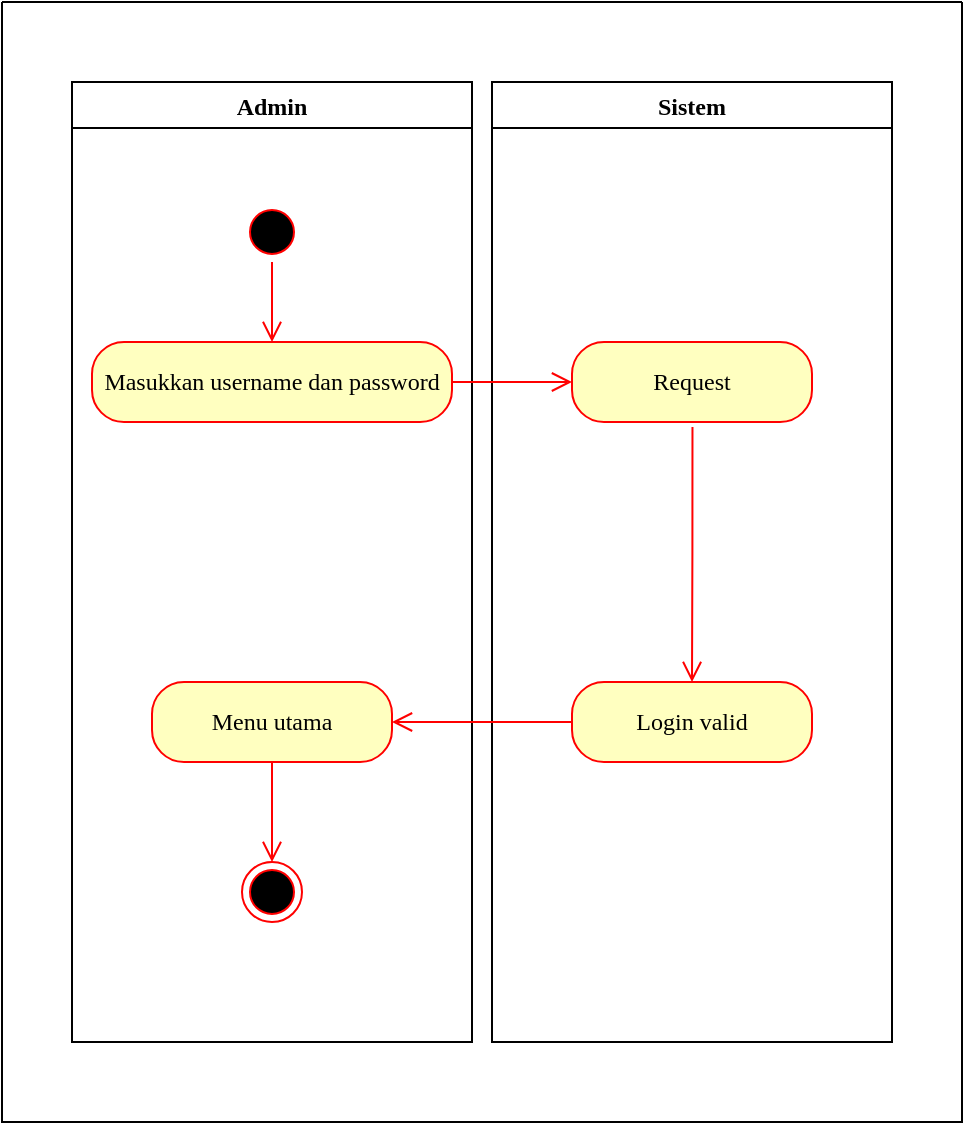 <mxfile version="21.5.0" type="device">
  <diagram name="Page-1" id="XuuJ66pzWQr4j9n6NeiV">
    <mxGraphModel dx="1035" dy="502" grid="1" gridSize="10" guides="1" tooltips="1" connect="1" arrows="1" fold="1" page="1" pageScale="1" pageWidth="850" pageHeight="1100" math="0" shadow="0">
      <root>
        <mxCell id="0" />
        <mxCell id="1" parent="0" />
        <mxCell id="L4RcYCfi88YBmDAWvRmE-1" value="" style="swimlane;startSize=0;" vertex="1" parent="1">
          <mxGeometry x="120" y="120" width="480" height="560" as="geometry" />
        </mxCell>
        <mxCell id="L4RcYCfi88YBmDAWvRmE-2" value="Admin" style="swimlane;fontFamily=Times New Roman;" vertex="1" parent="L4RcYCfi88YBmDAWvRmE-1">
          <mxGeometry x="35" y="40" width="200" height="480" as="geometry" />
        </mxCell>
        <mxCell id="L4RcYCfi88YBmDAWvRmE-3" value="" style="ellipse;html=1;shape=startState;fillColor=#000000;strokeColor=#ff0000;fontFamily=Times New Roman;" vertex="1" parent="L4RcYCfi88YBmDAWvRmE-2">
          <mxGeometry x="85" y="60" width="30" height="30" as="geometry" />
        </mxCell>
        <mxCell id="L4RcYCfi88YBmDAWvRmE-4" value="" style="edgeStyle=orthogonalEdgeStyle;html=1;verticalAlign=bottom;endArrow=open;endSize=8;strokeColor=#ff0000;rounded=0;fontFamily=Times New Roman;" edge="1" parent="L4RcYCfi88YBmDAWvRmE-2" source="L4RcYCfi88YBmDAWvRmE-3">
          <mxGeometry relative="1" as="geometry">
            <mxPoint x="100" y="130" as="targetPoint" />
          </mxGeometry>
        </mxCell>
        <mxCell id="L4RcYCfi88YBmDAWvRmE-5" value="Masukkan username dan password" style="rounded=1;whiteSpace=wrap;html=1;arcSize=40;fontColor=#000000;fillColor=#ffffc0;strokeColor=#ff0000;fontFamily=Times New Roman;" vertex="1" parent="L4RcYCfi88YBmDAWvRmE-2">
          <mxGeometry x="10" y="130" width="180" height="40" as="geometry" />
        </mxCell>
        <mxCell id="L4RcYCfi88YBmDAWvRmE-6" value="Menu utama" style="rounded=1;whiteSpace=wrap;html=1;arcSize=40;fontColor=#000000;fillColor=#ffffc0;strokeColor=#ff0000;fontFamily=Times New Roman;" vertex="1" parent="L4RcYCfi88YBmDAWvRmE-2">
          <mxGeometry x="40" y="300" width="120" height="40" as="geometry" />
        </mxCell>
        <mxCell id="L4RcYCfi88YBmDAWvRmE-7" value="" style="edgeStyle=orthogonalEdgeStyle;html=1;verticalAlign=bottom;endArrow=open;endSize=8;strokeColor=#ff0000;rounded=0;fontFamily=Times New Roman;" edge="1" parent="L4RcYCfi88YBmDAWvRmE-2" source="L4RcYCfi88YBmDAWvRmE-6">
          <mxGeometry relative="1" as="geometry">
            <mxPoint x="100" y="390" as="targetPoint" />
          </mxGeometry>
        </mxCell>
        <mxCell id="L4RcYCfi88YBmDAWvRmE-8" value="" style="ellipse;html=1;shape=endState;fillColor=#000000;strokeColor=#ff0000;fontFamily=Times New Roman;" vertex="1" parent="L4RcYCfi88YBmDAWvRmE-2">
          <mxGeometry x="85" y="390" width="30" height="30" as="geometry" />
        </mxCell>
        <mxCell id="L4RcYCfi88YBmDAWvRmE-9" value="Sistem" style="swimlane;fontFamily=Times New Roman;" vertex="1" parent="L4RcYCfi88YBmDAWvRmE-1">
          <mxGeometry x="245" y="40" width="200" height="480" as="geometry" />
        </mxCell>
        <mxCell id="L4RcYCfi88YBmDAWvRmE-10" value="Request" style="rounded=1;whiteSpace=wrap;html=1;arcSize=40;fontColor=#000000;fillColor=#ffffc0;strokeColor=#ff0000;fontFamily=Times New Roman;" vertex="1" parent="L4RcYCfi88YBmDAWvRmE-9">
          <mxGeometry x="40" y="130" width="120" height="40" as="geometry" />
        </mxCell>
        <mxCell id="L4RcYCfi88YBmDAWvRmE-11" value="Login valid" style="rounded=1;whiteSpace=wrap;html=1;arcSize=40;fontColor=#000000;fillColor=#ffffc0;strokeColor=#ff0000;fontFamily=Times New Roman;" vertex="1" parent="L4RcYCfi88YBmDAWvRmE-9">
          <mxGeometry x="40" y="300" width="120" height="40" as="geometry" />
        </mxCell>
        <mxCell id="L4RcYCfi88YBmDAWvRmE-12" value="" style="edgeStyle=orthogonalEdgeStyle;html=1;verticalAlign=bottom;endArrow=open;endSize=8;strokeColor=#ff0000;rounded=0;exitX=0.502;exitY=1.062;exitDx=0;exitDy=0;entryX=0.5;entryY=0;entryDx=0;entryDy=0;fontFamily=Times New Roman;exitPerimeter=0;" edge="1" parent="L4RcYCfi88YBmDAWvRmE-9" source="L4RcYCfi88YBmDAWvRmE-10" target="L4RcYCfi88YBmDAWvRmE-11">
          <mxGeometry relative="1" as="geometry">
            <mxPoint x="247.5" y="150" as="targetPoint" />
          </mxGeometry>
        </mxCell>
        <mxCell id="L4RcYCfi88YBmDAWvRmE-13" value="" style="edgeStyle=orthogonalEdgeStyle;html=1;verticalAlign=bottom;endArrow=open;endSize=8;strokeColor=#ff0000;rounded=0;exitX=1;exitY=0.5;exitDx=0;exitDy=0;entryX=0;entryY=0.5;entryDx=0;entryDy=0;fontFamily=Times New Roman;" edge="1" parent="L4RcYCfi88YBmDAWvRmE-1" source="L4RcYCfi88YBmDAWvRmE-5" target="L4RcYCfi88YBmDAWvRmE-10">
          <mxGeometry relative="1" as="geometry">
            <mxPoint x="135" y="270" as="targetPoint" />
          </mxGeometry>
        </mxCell>
        <mxCell id="L4RcYCfi88YBmDAWvRmE-14" value="" style="edgeStyle=orthogonalEdgeStyle;html=1;verticalAlign=bottom;endArrow=open;endSize=8;strokeColor=#ff0000;rounded=0;exitX=0;exitY=0.5;exitDx=0;exitDy=0;entryX=1;entryY=0.5;entryDx=0;entryDy=0;fontFamily=Times New Roman;" edge="1" parent="L4RcYCfi88YBmDAWvRmE-1" source="L4RcYCfi88YBmDAWvRmE-11" target="L4RcYCfi88YBmDAWvRmE-6">
          <mxGeometry relative="1" as="geometry">
            <mxPoint x="345" y="450" as="targetPoint" />
          </mxGeometry>
        </mxCell>
      </root>
    </mxGraphModel>
  </diagram>
</mxfile>
